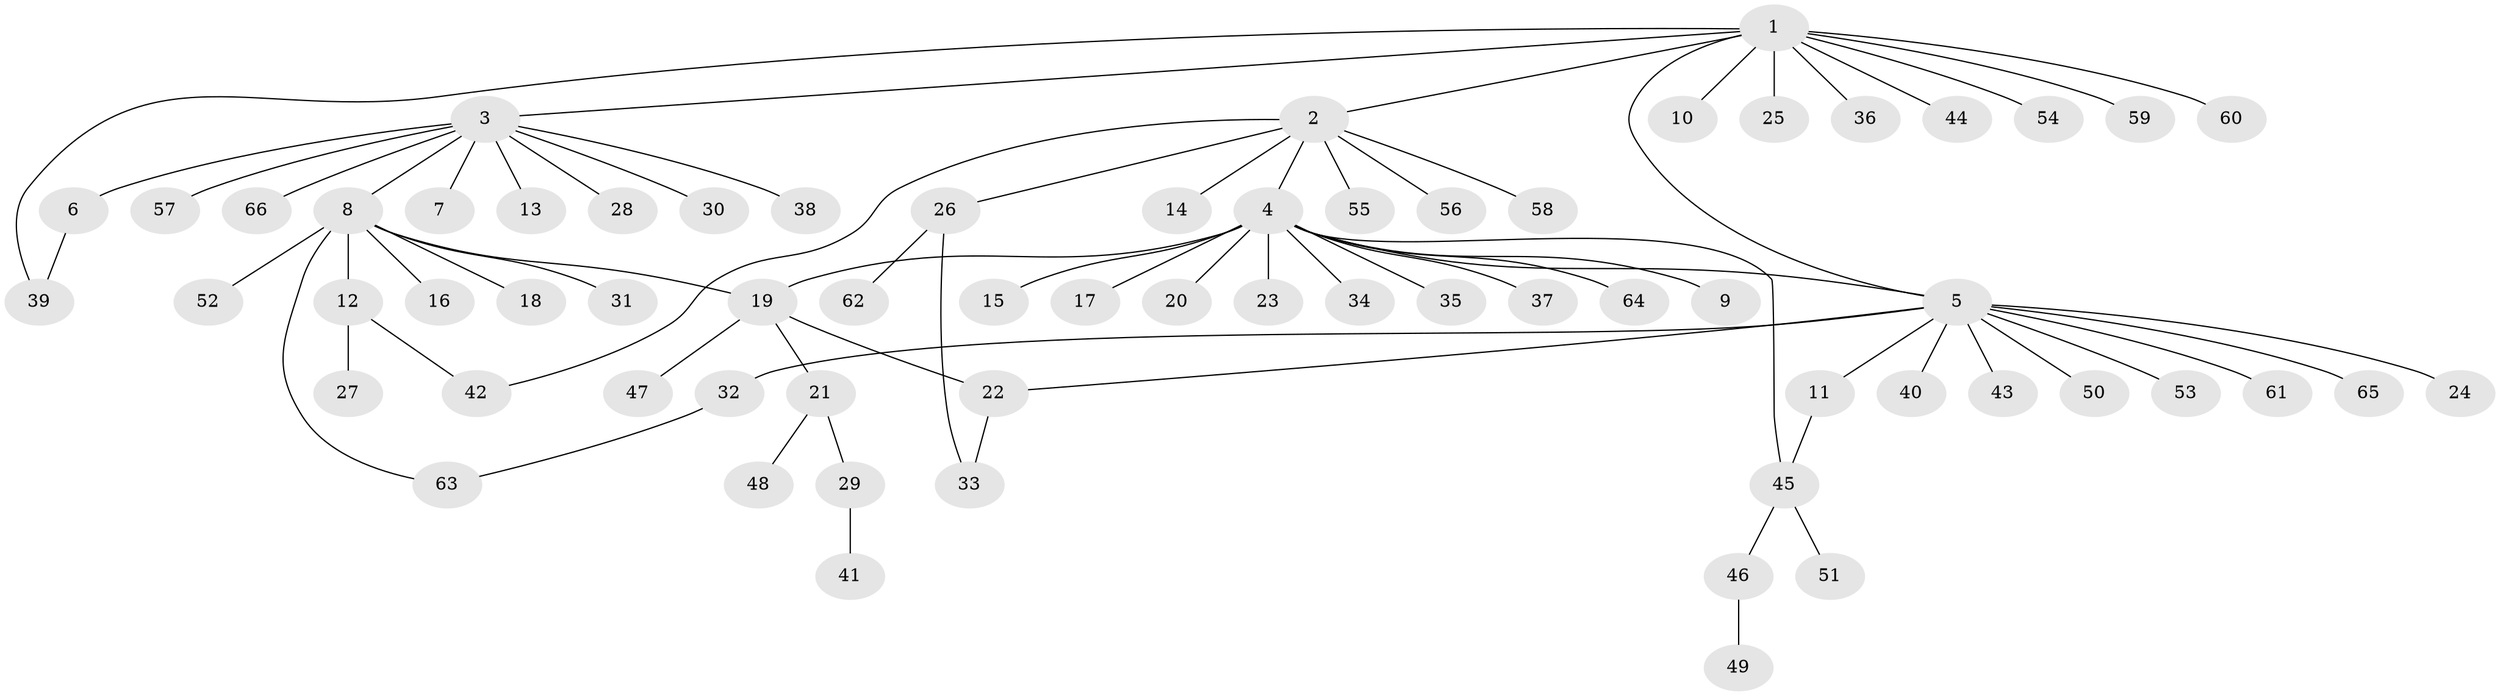 // original degree distribution, {12: 0.010638297872340425, 9: 0.010638297872340425, 11: 0.010638297872340425, 14: 0.010638297872340425, 13: 0.010638297872340425, 2: 0.19148936170212766, 10: 0.010638297872340425, 1: 0.6276595744680851, 3: 0.07446808510638298, 6: 0.010638297872340425, 4: 0.02127659574468085, 5: 0.010638297872340425}
// Generated by graph-tools (version 1.1) at 2025/50/03/04/25 22:50:06]
// undirected, 66 vertices, 73 edges
graph export_dot {
  node [color=gray90,style=filled];
  1;
  2;
  3;
  4;
  5;
  6;
  7;
  8;
  9;
  10;
  11;
  12;
  13;
  14;
  15;
  16;
  17;
  18;
  19;
  20;
  21;
  22;
  23;
  24;
  25;
  26;
  27;
  28;
  29;
  30;
  31;
  32;
  33;
  34;
  35;
  36;
  37;
  38;
  39;
  40;
  41;
  42;
  43;
  44;
  45;
  46;
  47;
  48;
  49;
  50;
  51;
  52;
  53;
  54;
  55;
  56;
  57;
  58;
  59;
  60;
  61;
  62;
  63;
  64;
  65;
  66;
  1 -- 2 [weight=1.0];
  1 -- 3 [weight=1.0];
  1 -- 5 [weight=1.0];
  1 -- 10 [weight=1.0];
  1 -- 25 [weight=1.0];
  1 -- 36 [weight=1.0];
  1 -- 39 [weight=1.0];
  1 -- 44 [weight=1.0];
  1 -- 54 [weight=1.0];
  1 -- 59 [weight=1.0];
  1 -- 60 [weight=1.0];
  2 -- 4 [weight=1.0];
  2 -- 14 [weight=1.0];
  2 -- 26 [weight=1.0];
  2 -- 42 [weight=1.0];
  2 -- 55 [weight=1.0];
  2 -- 56 [weight=1.0];
  2 -- 58 [weight=1.0];
  3 -- 6 [weight=1.0];
  3 -- 7 [weight=1.0];
  3 -- 8 [weight=1.0];
  3 -- 13 [weight=1.0];
  3 -- 28 [weight=1.0];
  3 -- 30 [weight=1.0];
  3 -- 38 [weight=1.0];
  3 -- 57 [weight=1.0];
  3 -- 66 [weight=1.0];
  4 -- 5 [weight=1.0];
  4 -- 9 [weight=1.0];
  4 -- 15 [weight=1.0];
  4 -- 17 [weight=1.0];
  4 -- 19 [weight=1.0];
  4 -- 20 [weight=1.0];
  4 -- 23 [weight=1.0];
  4 -- 34 [weight=1.0];
  4 -- 35 [weight=1.0];
  4 -- 37 [weight=1.0];
  4 -- 45 [weight=1.0];
  4 -- 64 [weight=1.0];
  5 -- 11 [weight=1.0];
  5 -- 22 [weight=1.0];
  5 -- 24 [weight=1.0];
  5 -- 32 [weight=1.0];
  5 -- 40 [weight=1.0];
  5 -- 43 [weight=1.0];
  5 -- 50 [weight=1.0];
  5 -- 53 [weight=1.0];
  5 -- 61 [weight=1.0];
  5 -- 65 [weight=1.0];
  6 -- 39 [weight=1.0];
  8 -- 12 [weight=1.0];
  8 -- 16 [weight=1.0];
  8 -- 18 [weight=1.0];
  8 -- 19 [weight=1.0];
  8 -- 31 [weight=1.0];
  8 -- 52 [weight=1.0];
  8 -- 63 [weight=1.0];
  11 -- 45 [weight=1.0];
  12 -- 27 [weight=1.0];
  12 -- 42 [weight=1.0];
  19 -- 21 [weight=1.0];
  19 -- 22 [weight=1.0];
  19 -- 47 [weight=1.0];
  21 -- 29 [weight=1.0];
  21 -- 48 [weight=1.0];
  22 -- 33 [weight=1.0];
  26 -- 33 [weight=1.0];
  26 -- 62 [weight=1.0];
  29 -- 41 [weight=1.0];
  32 -- 63 [weight=1.0];
  45 -- 46 [weight=1.0];
  45 -- 51 [weight=1.0];
  46 -- 49 [weight=1.0];
}
